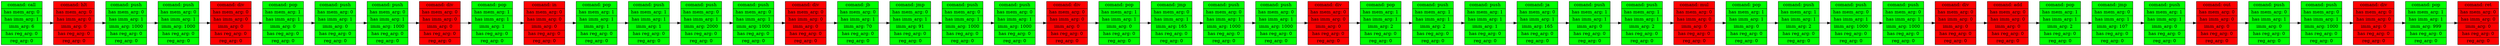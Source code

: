 digraph {
rankdir=LR;
node [ shape=record ];
node_0[label = " comand: call | has mem_arg: 0 | has imm_arg: 1 | imm_arg: 6 | has reg_arg: 0 | reg_arg: 0", style = "filled", fillcolor = green]
node_1[label = " comand: hlt | has mem_arg: 0 | has imm_arg: 0 | imm_arg: 0 | has reg_arg: 0 | reg_arg: 0", style = "filled", fillcolor = red]
node_0 -> node_1;
node_2[label = " comand: push | has mem_arg: 0 | has imm_arg: 1 | imm_arg: 1000 | has reg_arg: 0 | reg_arg: 0", style = "filled", fillcolor = green]
node_1 -> node_2;
node_3[label = " comand: push | has mem_arg: 0 | has imm_arg: 1 | imm_arg: 1000 | has reg_arg: 0 | reg_arg: 0", style = "filled", fillcolor = green]
node_2 -> node_3;
node_4[label = " comand: div | has mem_arg: 0 | has imm_arg: 0 | imm_arg: 0 | has reg_arg: 0 | reg_arg: 0", style = "filled", fillcolor = red]
node_3 -> node_4;
node_5[label = " comand: pop | has mem_arg: 1 | has imm_arg: 1 | imm_arg: 0 | has reg_arg: 0 | reg_arg: 0", style = "filled", fillcolor = green]
node_4 -> node_5;
node_6[label = " comand: push | has mem_arg: 0 | has imm_arg: 1 | imm_arg: 0 | has reg_arg: 0 | reg_arg: 0", style = "filled", fillcolor = green]
node_5 -> node_6;
node_7[label = " comand: push | has mem_arg: 0 | has imm_arg: 1 | imm_arg: 1000 | has reg_arg: 0 | reg_arg: 0", style = "filled", fillcolor = green]
node_6 -> node_7;
node_8[label = " comand: div | has mem_arg: 0 | has imm_arg: 0 | imm_arg: 0 | has reg_arg: 0 | reg_arg: 0", style = "filled", fillcolor = red]
node_7 -> node_8;
node_9[label = " comand: pop | has mem_arg: 1 | has imm_arg: 1 | imm_arg: 1 | has reg_arg: 0 | reg_arg: 0", style = "filled", fillcolor = green]
node_8 -> node_9;
node_10[label = " comand: in | has mem_arg: 0 | has imm_arg: 0 | imm_arg: 0 | has reg_arg: 0 | reg_arg: 0", style = "filled", fillcolor = red]
node_9 -> node_10;
node_11[label = " comand: pop | has mem_arg: 1 | has imm_arg: 1 | imm_arg: 1 | has reg_arg: 0 | reg_arg: 0", style = "filled", fillcolor = green]
node_10 -> node_11;
node_12[label = " comand: push | has mem_arg: 1 | has imm_arg: 1 | imm_arg: 1 | has reg_arg: 0 | reg_arg: 0", style = "filled", fillcolor = green]
node_11 -> node_12;
node_13[label = " comand: push | has mem_arg: 0 | has imm_arg: 1 | imm_arg: 2000 | has reg_arg: 0 | reg_arg: 0", style = "filled", fillcolor = green]
node_12 -> node_13;
node_14[label = " comand: push | has mem_arg: 0 | has imm_arg: 1 | imm_arg: 1000 | has reg_arg: 0 | reg_arg: 0", style = "filled", fillcolor = green]
node_13 -> node_14;
node_15[label = " comand: div | has mem_arg: 0 | has imm_arg: 0 | imm_arg: 0 | has reg_arg: 0 | reg_arg: 0", style = "filled", fillcolor = red]
node_14 -> node_15;
node_16[label = " comand: jb | has mem_arg: 0 | has imm_arg: 1 | imm_arg: 70 | has reg_arg: 0 | reg_arg: 0", style = "filled", fillcolor = green]
node_15 -> node_16;
node_17[label = " comand: jmp | has mem_arg: 0 | has imm_arg: 1 | imm_arg: 91 | has reg_arg: 0 | reg_arg: 0", style = "filled", fillcolor = green]
node_16 -> node_17;
node_18[label = " comand: push | has mem_arg: 0 | has imm_arg: 1 | imm_arg: 1000 | has reg_arg: 0 | reg_arg: 0", style = "filled", fillcolor = green]
node_17 -> node_18;
node_19[label = " comand: push | has mem_arg: 0 | has imm_arg: 1 | imm_arg: 1000 | has reg_arg: 0 | reg_arg: 0", style = "filled", fillcolor = green]
node_18 -> node_19;
node_20[label = " comand: div | has mem_arg: 0 | has imm_arg: 0 | imm_arg: 0 | has reg_arg: 0 | reg_arg: 0", style = "filled", fillcolor = red]
node_19 -> node_20;
node_21[label = " comand: pop | has mem_arg: 1 | has imm_arg: 1 | imm_arg: 0 | has reg_arg: 0 | reg_arg: 0", style = "filled", fillcolor = green]
node_20 -> node_21;
node_22[label = " comand: jmp | has mem_arg: 0 | has imm_arg: 1 | imm_arg: 165 | has reg_arg: 0 | reg_arg: 0", style = "filled", fillcolor = green]
node_21 -> node_22;
node_23[label = " comand: push | has mem_arg: 0 | has imm_arg: 1 | imm_arg: 1000 | has reg_arg: 0 | reg_arg: 0", style = "filled", fillcolor = green]
node_22 -> node_23;
node_24[label = " comand: push | has mem_arg: 0 | has imm_arg: 1 | imm_arg: 1000 | has reg_arg: 0 | reg_arg: 0", style = "filled", fillcolor = green]
node_23 -> node_24;
node_25[label = " comand: div | has mem_arg: 0 | has imm_arg: 0 | imm_arg: 0 | has reg_arg: 0 | reg_arg: 0", style = "filled", fillcolor = red]
node_24 -> node_25;
node_26[label = " comand: pop | has mem_arg: 1 | has imm_arg: 1 | imm_arg: 2 | has reg_arg: 0 | reg_arg: 0", style = "filled", fillcolor = green]
node_25 -> node_26;
node_27[label = " comand: push | has mem_arg: 1 | has imm_arg: 1 | imm_arg: 2 | has reg_arg: 0 | reg_arg: 0", style = "filled", fillcolor = green]
node_26 -> node_27;
node_28[label = " comand: push | has mem_arg: 1 | has imm_arg: 1 | imm_arg: 1 | has reg_arg: 0 | reg_arg: 0", style = "filled", fillcolor = green]
node_27 -> node_28;
node_29[label = " comand: ja | has mem_arg: 0 | has imm_arg: 1 | imm_arg: 165 | has reg_arg: 0 | reg_arg: 0", style = "filled", fillcolor = green]
node_28 -> node_29;
node_30[label = " comand: push | has mem_arg: 1 | has imm_arg: 1 | imm_arg: 0 | has reg_arg: 0 | reg_arg: 0", style = "filled", fillcolor = green]
node_29 -> node_30;
node_31[label = " comand: push | has mem_arg: 1 | has imm_arg: 1 | imm_arg: 2 | has reg_arg: 0 | reg_arg: 0", style = "filled", fillcolor = green]
node_30 -> node_31;
node_32[label = " comand: mul | has mem_arg: 0 | has imm_arg: 0 | imm_arg: 0 | has reg_arg: 0 | reg_arg: 0", style = "filled", fillcolor = red]
node_31 -> node_32;
node_33[label = " comand: pop | has mem_arg: 1 | has imm_arg: 1 | imm_arg: 0 | has reg_arg: 0 | reg_arg: 0", style = "filled", fillcolor = green]
node_32 -> node_33;
node_34[label = " comand: push | has mem_arg: 1 | has imm_arg: 1 | imm_arg: 2 | has reg_arg: 0 | reg_arg: 0", style = "filled", fillcolor = green]
node_33 -> node_34;
node_35[label = " comand: push | has mem_arg: 0 | has imm_arg: 1 | imm_arg: 1000 | has reg_arg: 0 | reg_arg: 0", style = "filled", fillcolor = green]
node_34 -> node_35;
node_36[label = " comand: push | has mem_arg: 0 | has imm_arg: 1 | imm_arg: 1000 | has reg_arg: 0 | reg_arg: 0", style = "filled", fillcolor = green]
node_35 -> node_36;
node_37[label = " comand: div | has mem_arg: 0 | has imm_arg: 0 | imm_arg: 0 | has reg_arg: 0 | reg_arg: 0", style = "filled", fillcolor = red]
node_36 -> node_37;
node_38[label = " comand: add | has mem_arg: 0 | has imm_arg: 0 | imm_arg: 0 | has reg_arg: 0 | reg_arg: 0", style = "filled", fillcolor = red]
node_37 -> node_38;
node_39[label = " comand: pop | has mem_arg: 1 | has imm_arg: 1 | imm_arg: 2 | has reg_arg: 0 | reg_arg: 0", style = "filled", fillcolor = green]
node_38 -> node_39;
node_40[label = " comand: jmp | has mem_arg: 0 | has imm_arg: 1 | imm_arg: 107 | has reg_arg: 0 | reg_arg: 0", style = "filled", fillcolor = green]
node_39 -> node_40;
node_41[label = " comand: push | has mem_arg: 1 | has imm_arg: 1 | imm_arg: 0 | has reg_arg: 0 | reg_arg: 0", style = "filled", fillcolor = green]
node_40 -> node_41;
node_42[label = " comand: out | has mem_arg: 0 | has imm_arg: 0 | imm_arg: 0 | has reg_arg: 0 | reg_arg: 0", style = "filled", fillcolor = red]
node_41 -> node_42;
node_43[label = " comand: push | has mem_arg: 0 | has imm_arg: 1 | imm_arg: 0 | has reg_arg: 0 | reg_arg: 0", style = "filled", fillcolor = green]
node_42 -> node_43;
node_44[label = " comand: push | has mem_arg: 0 | has imm_arg: 1 | imm_arg: 1000 | has reg_arg: 0 | reg_arg: 0", style = "filled", fillcolor = green]
node_43 -> node_44;
node_45[label = " comand: div | has mem_arg: 0 | has imm_arg: 0 | imm_arg: 0 | has reg_arg: 0 | reg_arg: 0", style = "filled", fillcolor = red]
node_44 -> node_45;
node_46[label = " comand: pop | has mem_arg: 1 | has imm_arg: 1 | imm_arg: 999 | has reg_arg: 0 | reg_arg: 0", style = "filled", fillcolor = green]
node_45 -> node_46;
node_47[label = " comand: ret | has mem_arg: 0 | has imm_arg: 0 | imm_arg: 0 | has reg_arg: 0 | reg_arg: 0", style = "filled", fillcolor = red]
node_46 -> node_47;
}